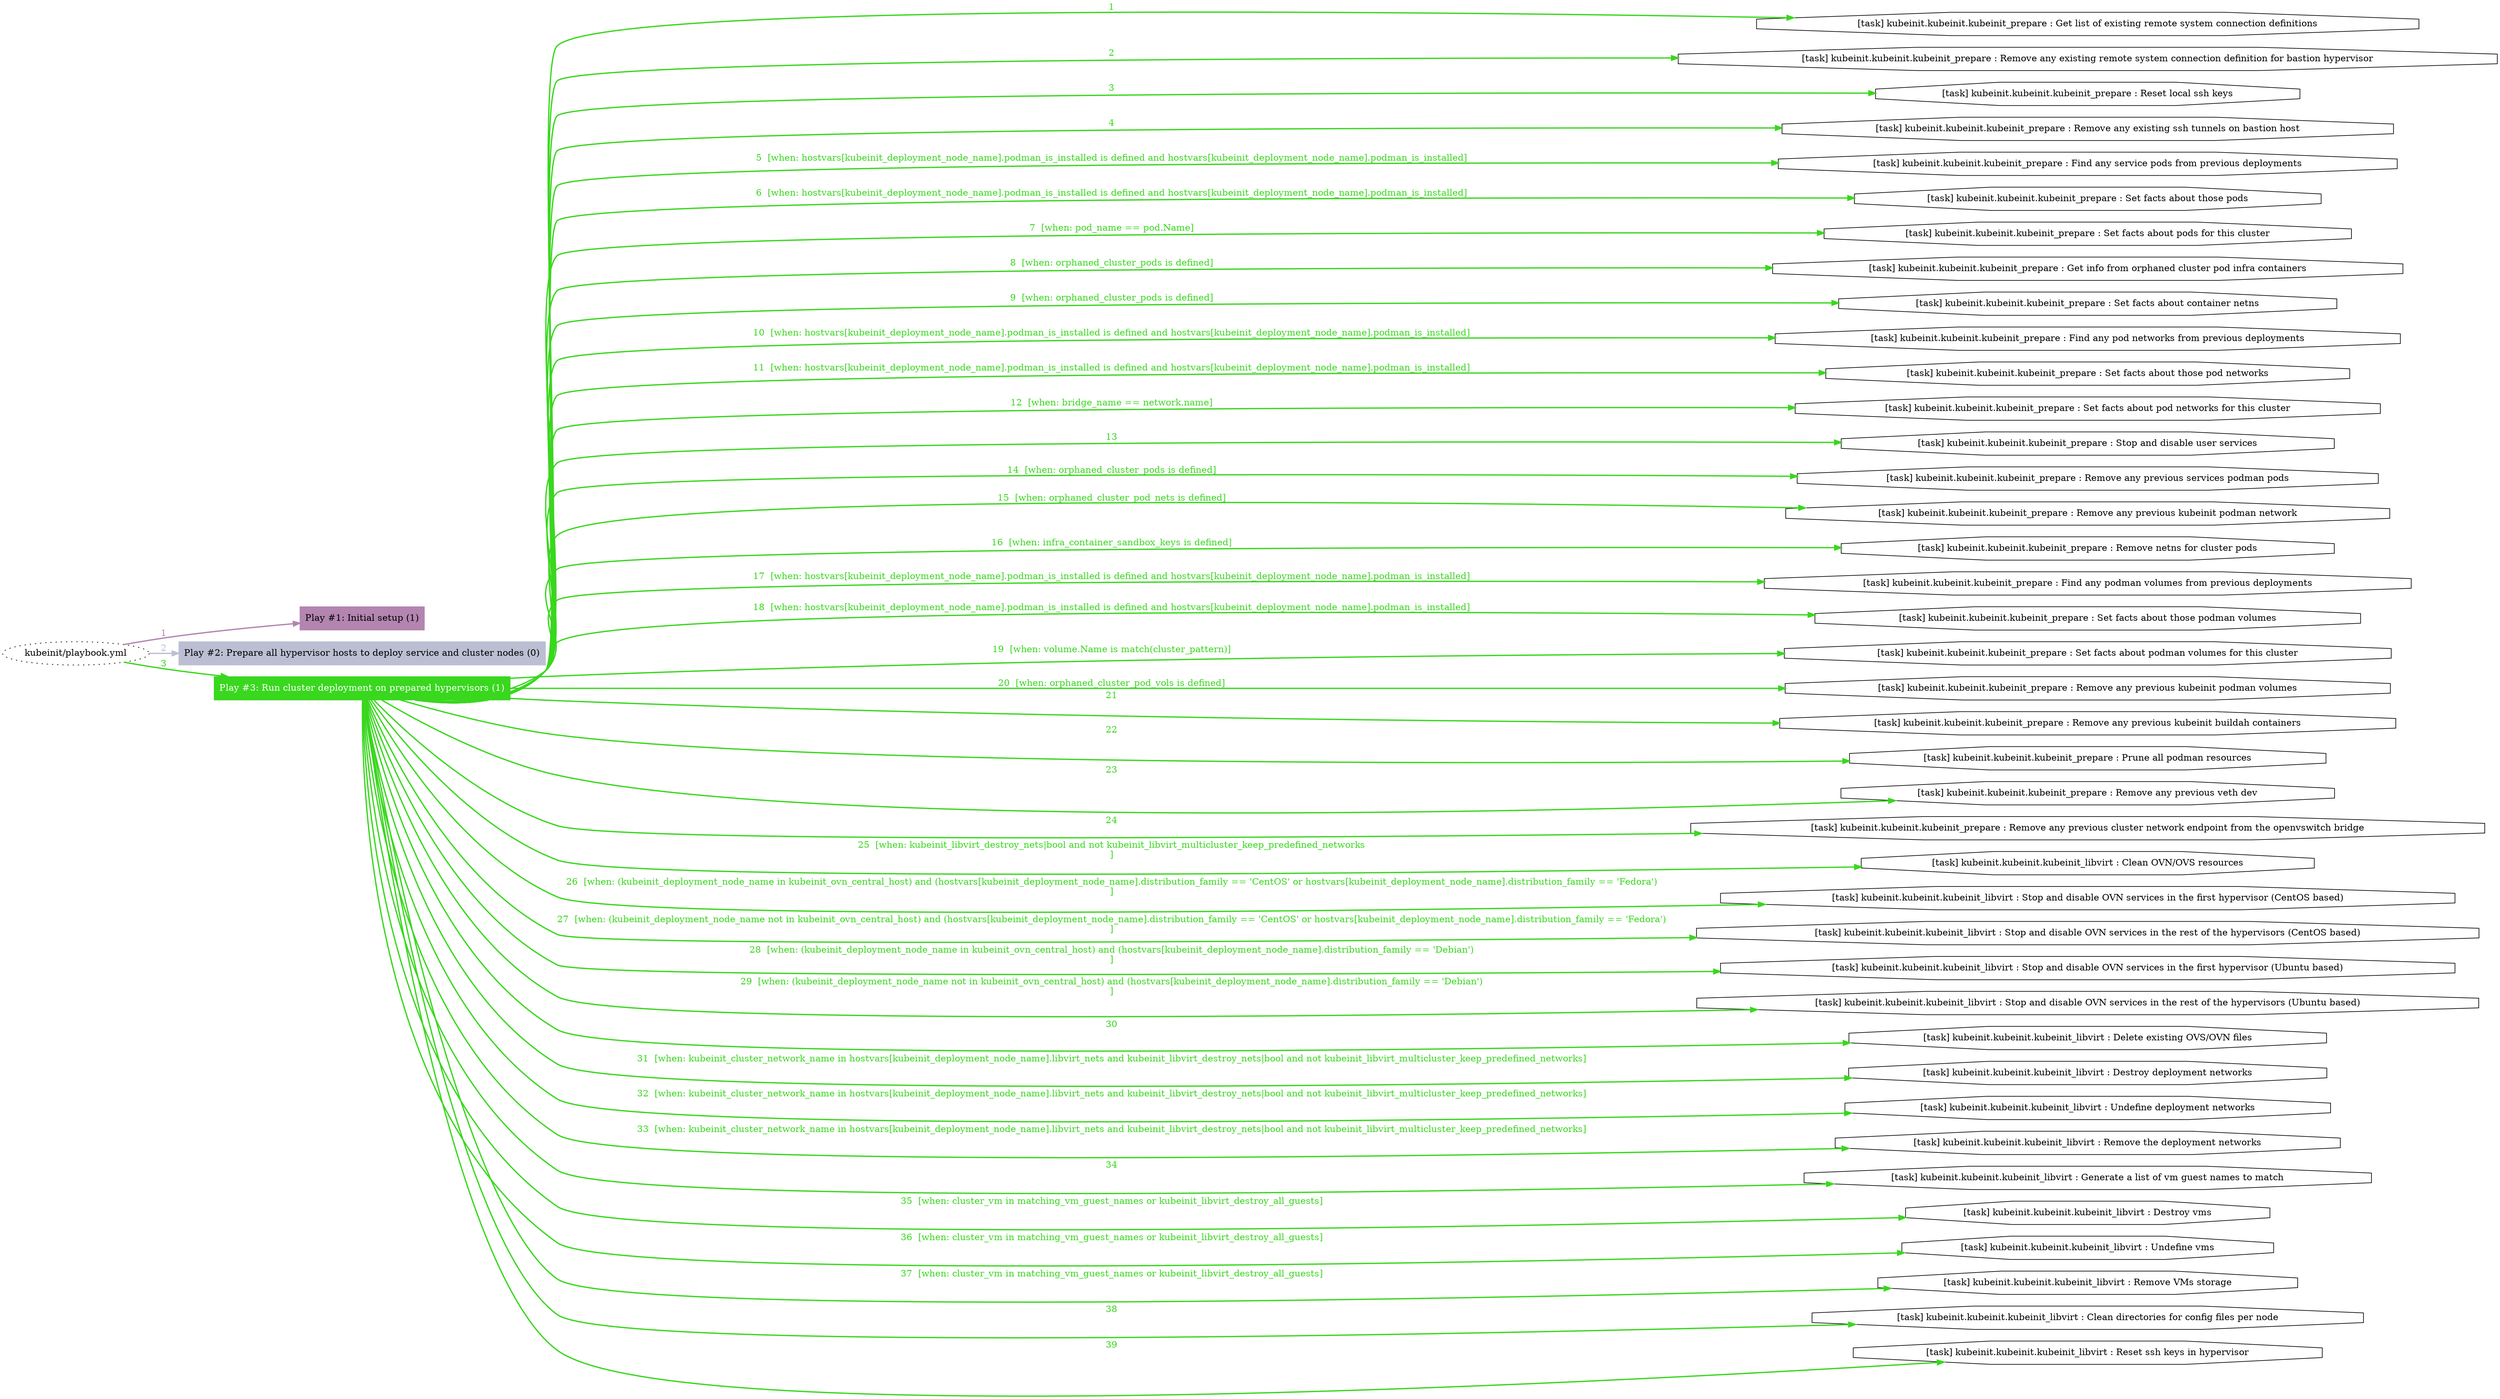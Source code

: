 digraph "kubeinit/playbook.yml "{
	graph [concentrate=true ordering=in rankdir=LR ratio=fill]
	edge [esep=5 sep=10]
	"kubeinit/playbook.yml" [id=root_node style=dotted]
	subgraph "Play #1: Initial setup (1) "{
		"Play #1: Initial setup (1)" [color="#b385b0" fontcolor="#000000" id="play_0a9fcd53-0b78-4fb2-b42f-f81e49683090" shape=box style=filled tooltip=localhost]
		"kubeinit/playbook.yml" -> "Play #1: Initial setup (1)" [label=1 color="#b385b0" fontcolor="#b385b0" id="edge_8933d969-f628-490d-a585-fcbf20e1b1d3" style=bold]
	}
	subgraph "Play #2: Prepare all hypervisor hosts to deploy service and cluster nodes (0) "{
		"Play #2: Prepare all hypervisor hosts to deploy service and cluster nodes (0)" [color="#bcbfd3" fontcolor="#000000" id="play_34b162d9-8ed7-4170-998c-35a13b152e2e" shape=box style=filled tooltip=""]
		"kubeinit/playbook.yml" -> "Play #2: Prepare all hypervisor hosts to deploy service and cluster nodes (0)" [label=2 color="#bcbfd3" fontcolor="#bcbfd3" id="edge_82880ac4-f23d-41b6-b639-e84d0cc5a7a7" style=bold]
	}
	subgraph "Play #3: Run cluster deployment on prepared hypervisors (1) "{
		"Play #3: Run cluster deployment on prepared hypervisors (1)" [color="#39d71e" fontcolor="#ffffff" id="play_52eb318f-2ea8-4347-b138-2a6c47a2ca1f" shape=box style=filled tooltip=localhost]
		"kubeinit/playbook.yml" -> "Play #3: Run cluster deployment on prepared hypervisors (1)" [label=3 color="#39d71e" fontcolor="#39d71e" id="edge_2128db08-bda2-4e53-a45a-31d7a2219bc1" style=bold]
		"task_8ba1a0fe-fac2-427d-8e77-89d1d79e720e" [label="[task] kubeinit.kubeinit.kubeinit_prepare : Get list of existing remote system connection definitions" id="task_8ba1a0fe-fac2-427d-8e77-89d1d79e720e" shape=octagon tooltip="[task] kubeinit.kubeinit.kubeinit_prepare : Get list of existing remote system connection definitions"]
		"Play #3: Run cluster deployment on prepared hypervisors (1)" -> "task_8ba1a0fe-fac2-427d-8e77-89d1d79e720e" [label=1 color="#39d71e" fontcolor="#39d71e" id="edge_2f352fb9-d067-4be6-84e1-c10cfc1accb3" style=bold]
		"task_3af9196e-dd7a-4da3-b6ec-be2c1ac976f0" [label="[task] kubeinit.kubeinit.kubeinit_prepare : Remove any existing remote system connection definition for bastion hypervisor" id="task_3af9196e-dd7a-4da3-b6ec-be2c1ac976f0" shape=octagon tooltip="[task] kubeinit.kubeinit.kubeinit_prepare : Remove any existing remote system connection definition for bastion hypervisor"]
		"Play #3: Run cluster deployment on prepared hypervisors (1)" -> "task_3af9196e-dd7a-4da3-b6ec-be2c1ac976f0" [label=2 color="#39d71e" fontcolor="#39d71e" id="edge_d3657831-006b-4b50-95b8-59b32591d1e7" style=bold]
		"task_c51f2ddc-0d9c-4853-98b6-9866ed4d819c" [label="[task] kubeinit.kubeinit.kubeinit_prepare : Reset local ssh keys" id="task_c51f2ddc-0d9c-4853-98b6-9866ed4d819c" shape=octagon tooltip="[task] kubeinit.kubeinit.kubeinit_prepare : Reset local ssh keys"]
		"Play #3: Run cluster deployment on prepared hypervisors (1)" -> "task_c51f2ddc-0d9c-4853-98b6-9866ed4d819c" [label=3 color="#39d71e" fontcolor="#39d71e" id="edge_dbcfc103-0910-47eb-9e57-6163840ddf33" style=bold]
		"task_ce5eb320-ba9e-4f6d-9834-25df526503a9" [label="[task] kubeinit.kubeinit.kubeinit_prepare : Remove any existing ssh tunnels on bastion host" id="task_ce5eb320-ba9e-4f6d-9834-25df526503a9" shape=octagon tooltip="[task] kubeinit.kubeinit.kubeinit_prepare : Remove any existing ssh tunnels on bastion host"]
		"Play #3: Run cluster deployment on prepared hypervisors (1)" -> "task_ce5eb320-ba9e-4f6d-9834-25df526503a9" [label=4 color="#39d71e" fontcolor="#39d71e" id="edge_ec4643da-dc8a-4a7e-ab37-46e078fde85c" style=bold]
		"task_baf6f4e6-2c05-4080-94f2-4d9399a6a3ca" [label="[task] kubeinit.kubeinit.kubeinit_prepare : Find any service pods from previous deployments" id="task_baf6f4e6-2c05-4080-94f2-4d9399a6a3ca" shape=octagon tooltip="[task] kubeinit.kubeinit.kubeinit_prepare : Find any service pods from previous deployments"]
		"Play #3: Run cluster deployment on prepared hypervisors (1)" -> "task_baf6f4e6-2c05-4080-94f2-4d9399a6a3ca" [label="5  [when: hostvars[kubeinit_deployment_node_name].podman_is_installed is defined and hostvars[kubeinit_deployment_node_name].podman_is_installed]" color="#39d71e" fontcolor="#39d71e" id="edge_0e60d850-d53f-4810-b378-ebeb9c0efcf2" style=bold]
		"task_3e385bc1-9f4f-4a40-86b1-55a50af85772" [label="[task] kubeinit.kubeinit.kubeinit_prepare : Set facts about those pods" id="task_3e385bc1-9f4f-4a40-86b1-55a50af85772" shape=octagon tooltip="[task] kubeinit.kubeinit.kubeinit_prepare : Set facts about those pods"]
		"Play #3: Run cluster deployment on prepared hypervisors (1)" -> "task_3e385bc1-9f4f-4a40-86b1-55a50af85772" [label="6  [when: hostvars[kubeinit_deployment_node_name].podman_is_installed is defined and hostvars[kubeinit_deployment_node_name].podman_is_installed]" color="#39d71e" fontcolor="#39d71e" id="edge_80c3bd53-3c9a-4db5-985e-d0bb0f630989" style=bold]
		"task_84a8ddb6-a542-449e-bbb7-b23741535f47" [label="[task] kubeinit.kubeinit.kubeinit_prepare : Set facts about pods for this cluster" id="task_84a8ddb6-a542-449e-bbb7-b23741535f47" shape=octagon tooltip="[task] kubeinit.kubeinit.kubeinit_prepare : Set facts about pods for this cluster"]
		"Play #3: Run cluster deployment on prepared hypervisors (1)" -> "task_84a8ddb6-a542-449e-bbb7-b23741535f47" [label="7  [when: pod_name == pod.Name]" color="#39d71e" fontcolor="#39d71e" id="edge_da4e3b9c-4ef5-4d01-a2fb-2dfe225fb6f5" style=bold]
		"task_8ba52981-7979-45c7-9c61-45c99de31fad" [label="[task] kubeinit.kubeinit.kubeinit_prepare : Get info from orphaned cluster pod infra containers" id="task_8ba52981-7979-45c7-9c61-45c99de31fad" shape=octagon tooltip="[task] kubeinit.kubeinit.kubeinit_prepare : Get info from orphaned cluster pod infra containers"]
		"Play #3: Run cluster deployment on prepared hypervisors (1)" -> "task_8ba52981-7979-45c7-9c61-45c99de31fad" [label="8  [when: orphaned_cluster_pods is defined]" color="#39d71e" fontcolor="#39d71e" id="edge_2564377f-6e38-47e0-abc0-1257a9f8f8e9" style=bold]
		"task_4b6c5596-bde4-4888-b0b7-ae1027d90e4d" [label="[task] kubeinit.kubeinit.kubeinit_prepare : Set facts about container netns" id="task_4b6c5596-bde4-4888-b0b7-ae1027d90e4d" shape=octagon tooltip="[task] kubeinit.kubeinit.kubeinit_prepare : Set facts about container netns"]
		"Play #3: Run cluster deployment on prepared hypervisors (1)" -> "task_4b6c5596-bde4-4888-b0b7-ae1027d90e4d" [label="9  [when: orphaned_cluster_pods is defined]" color="#39d71e" fontcolor="#39d71e" id="edge_273101f1-9213-4c67-927a-966c24ba30fb" style=bold]
		"task_9e1db963-c496-4021-99f0-8f876960517f" [label="[task] kubeinit.kubeinit.kubeinit_prepare : Find any pod networks from previous deployments" id="task_9e1db963-c496-4021-99f0-8f876960517f" shape=octagon tooltip="[task] kubeinit.kubeinit.kubeinit_prepare : Find any pod networks from previous deployments"]
		"Play #3: Run cluster deployment on prepared hypervisors (1)" -> "task_9e1db963-c496-4021-99f0-8f876960517f" [label="10  [when: hostvars[kubeinit_deployment_node_name].podman_is_installed is defined and hostvars[kubeinit_deployment_node_name].podman_is_installed]" color="#39d71e" fontcolor="#39d71e" id="edge_4ff7d07c-69f6-42b3-a6cf-2203371d9fe3" style=bold]
		"task_d682fd53-aa13-4dc6-93e9-fa3ba5a91f27" [label="[task] kubeinit.kubeinit.kubeinit_prepare : Set facts about those pod networks" id="task_d682fd53-aa13-4dc6-93e9-fa3ba5a91f27" shape=octagon tooltip="[task] kubeinit.kubeinit.kubeinit_prepare : Set facts about those pod networks"]
		"Play #3: Run cluster deployment on prepared hypervisors (1)" -> "task_d682fd53-aa13-4dc6-93e9-fa3ba5a91f27" [label="11  [when: hostvars[kubeinit_deployment_node_name].podman_is_installed is defined and hostvars[kubeinit_deployment_node_name].podman_is_installed]" color="#39d71e" fontcolor="#39d71e" id="edge_001e420c-71ab-4a37-bfd7-366f60a17399" style=bold]
		"task_a5594b7a-c765-46fe-9112-21da33a9d029" [label="[task] kubeinit.kubeinit.kubeinit_prepare : Set facts about pod networks for this cluster" id="task_a5594b7a-c765-46fe-9112-21da33a9d029" shape=octagon tooltip="[task] kubeinit.kubeinit.kubeinit_prepare : Set facts about pod networks for this cluster"]
		"Play #3: Run cluster deployment on prepared hypervisors (1)" -> "task_a5594b7a-c765-46fe-9112-21da33a9d029" [label="12  [when: bridge_name == network.name]" color="#39d71e" fontcolor="#39d71e" id="edge_7103416f-a6a3-4390-bf66-94ade89ae0b9" style=bold]
		"task_867f1a0e-1f37-4610-bea1-dc7dd1a8c88b" [label="[task] kubeinit.kubeinit.kubeinit_prepare : Stop and disable user services" id="task_867f1a0e-1f37-4610-bea1-dc7dd1a8c88b" shape=octagon tooltip="[task] kubeinit.kubeinit.kubeinit_prepare : Stop and disable user services"]
		"Play #3: Run cluster deployment on prepared hypervisors (1)" -> "task_867f1a0e-1f37-4610-bea1-dc7dd1a8c88b" [label=13 color="#39d71e" fontcolor="#39d71e" id="edge_f360b01b-a420-4237-ac23-70468d59e9b8" style=bold]
		"task_33ca195e-2d36-4f55-81e4-8ad6710cf68a" [label="[task] kubeinit.kubeinit.kubeinit_prepare : Remove any previous services podman pods" id="task_33ca195e-2d36-4f55-81e4-8ad6710cf68a" shape=octagon tooltip="[task] kubeinit.kubeinit.kubeinit_prepare : Remove any previous services podman pods"]
		"Play #3: Run cluster deployment on prepared hypervisors (1)" -> "task_33ca195e-2d36-4f55-81e4-8ad6710cf68a" [label="14  [when: orphaned_cluster_pods is defined]" color="#39d71e" fontcolor="#39d71e" id="edge_578cc820-8f39-489f-a93a-d1784b2d4150" style=bold]
		"task_48449440-0e79-4b34-a001-20c6e83f8bff" [label="[task] kubeinit.kubeinit.kubeinit_prepare : Remove any previous kubeinit podman network" id="task_48449440-0e79-4b34-a001-20c6e83f8bff" shape=octagon tooltip="[task] kubeinit.kubeinit.kubeinit_prepare : Remove any previous kubeinit podman network"]
		"Play #3: Run cluster deployment on prepared hypervisors (1)" -> "task_48449440-0e79-4b34-a001-20c6e83f8bff" [label="15  [when: orphaned_cluster_pod_nets is defined]" color="#39d71e" fontcolor="#39d71e" id="edge_5f53190f-2965-41fa-973c-89e29ccb335f" style=bold]
		"task_adbdb2ff-bbc3-4fb2-bf2a-3c96e6173d70" [label="[task] kubeinit.kubeinit.kubeinit_prepare : Remove netns for cluster pods" id="task_adbdb2ff-bbc3-4fb2-bf2a-3c96e6173d70" shape=octagon tooltip="[task] kubeinit.kubeinit.kubeinit_prepare : Remove netns for cluster pods"]
		"Play #3: Run cluster deployment on prepared hypervisors (1)" -> "task_adbdb2ff-bbc3-4fb2-bf2a-3c96e6173d70" [label="16  [when: infra_container_sandbox_keys is defined]" color="#39d71e" fontcolor="#39d71e" id="edge_f80943b4-9794-46c1-b374-4ce184db2255" style=bold]
		"task_66c64152-161b-45b6-9477-0a26cfe6b87c" [label="[task] kubeinit.kubeinit.kubeinit_prepare : Find any podman volumes from previous deployments" id="task_66c64152-161b-45b6-9477-0a26cfe6b87c" shape=octagon tooltip="[task] kubeinit.kubeinit.kubeinit_prepare : Find any podman volumes from previous deployments"]
		"Play #3: Run cluster deployment on prepared hypervisors (1)" -> "task_66c64152-161b-45b6-9477-0a26cfe6b87c" [label="17  [when: hostvars[kubeinit_deployment_node_name].podman_is_installed is defined and hostvars[kubeinit_deployment_node_name].podman_is_installed]" color="#39d71e" fontcolor="#39d71e" id="edge_35c22ab1-3417-4a67-a4fb-a4a5b1ec001b" style=bold]
		"task_a192c346-de7b-4a7e-a9f0-1565104a3827" [label="[task] kubeinit.kubeinit.kubeinit_prepare : Set facts about those podman volumes" id="task_a192c346-de7b-4a7e-a9f0-1565104a3827" shape=octagon tooltip="[task] kubeinit.kubeinit.kubeinit_prepare : Set facts about those podman volumes"]
		"Play #3: Run cluster deployment on prepared hypervisors (1)" -> "task_a192c346-de7b-4a7e-a9f0-1565104a3827" [label="18  [when: hostvars[kubeinit_deployment_node_name].podman_is_installed is defined and hostvars[kubeinit_deployment_node_name].podman_is_installed]" color="#39d71e" fontcolor="#39d71e" id="edge_7b9f4a5a-b4bf-4d9a-8416-e1f418d25b99" style=bold]
		"task_23dce1aa-9291-45bb-a802-f37238bae21c" [label="[task] kubeinit.kubeinit.kubeinit_prepare : Set facts about podman volumes for this cluster" id="task_23dce1aa-9291-45bb-a802-f37238bae21c" shape=octagon tooltip="[task] kubeinit.kubeinit.kubeinit_prepare : Set facts about podman volumes for this cluster"]
		"Play #3: Run cluster deployment on prepared hypervisors (1)" -> "task_23dce1aa-9291-45bb-a802-f37238bae21c" [label="19  [when: volume.Name is match(cluster_pattern)]" color="#39d71e" fontcolor="#39d71e" id="edge_93c085b1-02ca-4107-a351-b74f2402c8f7" style=bold]
		"task_c9579ed6-9a3e-4a52-a17f-a213f7309906" [label="[task] kubeinit.kubeinit.kubeinit_prepare : Remove any previous kubeinit podman volumes" id="task_c9579ed6-9a3e-4a52-a17f-a213f7309906" shape=octagon tooltip="[task] kubeinit.kubeinit.kubeinit_prepare : Remove any previous kubeinit podman volumes"]
		"Play #3: Run cluster deployment on prepared hypervisors (1)" -> "task_c9579ed6-9a3e-4a52-a17f-a213f7309906" [label="20  [when: orphaned_cluster_pod_vols is defined]" color="#39d71e" fontcolor="#39d71e" id="edge_d15865a3-2947-4867-831e-c7df00131b1f" style=bold]
		"task_dfdf5efe-6a2c-4374-9a37-2620119a7dc0" [label="[task] kubeinit.kubeinit.kubeinit_prepare : Remove any previous kubeinit buildah containers" id="task_dfdf5efe-6a2c-4374-9a37-2620119a7dc0" shape=octagon tooltip="[task] kubeinit.kubeinit.kubeinit_prepare : Remove any previous kubeinit buildah containers"]
		"Play #3: Run cluster deployment on prepared hypervisors (1)" -> "task_dfdf5efe-6a2c-4374-9a37-2620119a7dc0" [label=21 color="#39d71e" fontcolor="#39d71e" id="edge_609bf4ad-b434-499e-9b2b-263399d46b5a" style=bold]
		"task_cb95a1c6-c01c-49ab-9f49-f77d0e4252fe" [label="[task] kubeinit.kubeinit.kubeinit_prepare : Prune all podman resources" id="task_cb95a1c6-c01c-49ab-9f49-f77d0e4252fe" shape=octagon tooltip="[task] kubeinit.kubeinit.kubeinit_prepare : Prune all podman resources"]
		"Play #3: Run cluster deployment on prepared hypervisors (1)" -> "task_cb95a1c6-c01c-49ab-9f49-f77d0e4252fe" [label=22 color="#39d71e" fontcolor="#39d71e" id="edge_1d51cff8-568c-4ad7-9429-29f50cbdd2c6" style=bold]
		"task_e169ea77-2d3b-4a53-9bca-ffbeb5403086" [label="[task] kubeinit.kubeinit.kubeinit_prepare : Remove any previous veth dev" id="task_e169ea77-2d3b-4a53-9bca-ffbeb5403086" shape=octagon tooltip="[task] kubeinit.kubeinit.kubeinit_prepare : Remove any previous veth dev"]
		"Play #3: Run cluster deployment on prepared hypervisors (1)" -> "task_e169ea77-2d3b-4a53-9bca-ffbeb5403086" [label=23 color="#39d71e" fontcolor="#39d71e" id="edge_5a0ba084-ccc0-46cb-ab89-9da9fb62a9f8" style=bold]
		"task_4bdbd3a8-fa1d-45e7-8566-0c8e001f0758" [label="[task] kubeinit.kubeinit.kubeinit_prepare : Remove any previous cluster network endpoint from the openvswitch bridge" id="task_4bdbd3a8-fa1d-45e7-8566-0c8e001f0758" shape=octagon tooltip="[task] kubeinit.kubeinit.kubeinit_prepare : Remove any previous cluster network endpoint from the openvswitch bridge"]
		"Play #3: Run cluster deployment on prepared hypervisors (1)" -> "task_4bdbd3a8-fa1d-45e7-8566-0c8e001f0758" [label=24 color="#39d71e" fontcolor="#39d71e" id="edge_8229b07d-23cd-485b-b345-711f61b395a9" style=bold]
		"task_ae7cebdc-46cf-47cd-83c9-255b2d406573" [label="[task] kubeinit.kubeinit.kubeinit_libvirt : Clean OVN/OVS resources" id="task_ae7cebdc-46cf-47cd-83c9-255b2d406573" shape=octagon tooltip="[task] kubeinit.kubeinit.kubeinit_libvirt : Clean OVN/OVS resources"]
		"Play #3: Run cluster deployment on prepared hypervisors (1)" -> "task_ae7cebdc-46cf-47cd-83c9-255b2d406573" [label="25  [when: kubeinit_libvirt_destroy_nets|bool and not kubeinit_libvirt_multicluster_keep_predefined_networks
]" color="#39d71e" fontcolor="#39d71e" id="edge_57c5e4fc-2dc3-4028-913b-89ec2b4bb132" style=bold]
		"task_ec50543b-5b26-4575-8bc6-b9288f59d88a" [label="[task] kubeinit.kubeinit.kubeinit_libvirt : Stop and disable OVN services in the first hypervisor (CentOS based)" id="task_ec50543b-5b26-4575-8bc6-b9288f59d88a" shape=octagon tooltip="[task] kubeinit.kubeinit.kubeinit_libvirt : Stop and disable OVN services in the first hypervisor (CentOS based)"]
		"Play #3: Run cluster deployment on prepared hypervisors (1)" -> "task_ec50543b-5b26-4575-8bc6-b9288f59d88a" [label="26  [when: (kubeinit_deployment_node_name in kubeinit_ovn_central_host) and (hostvars[kubeinit_deployment_node_name].distribution_family == 'CentOS' or hostvars[kubeinit_deployment_node_name].distribution_family == 'Fedora')
]" color="#39d71e" fontcolor="#39d71e" id="edge_2e17e11f-4acb-4f9a-b1d7-f0c95a5391ae" style=bold]
		"task_bc05a02e-29e9-4dc3-aaa9-3b04b7f49c3c" [label="[task] kubeinit.kubeinit.kubeinit_libvirt : Stop and disable OVN services in the rest of the hypervisors (CentOS based)" id="task_bc05a02e-29e9-4dc3-aaa9-3b04b7f49c3c" shape=octagon tooltip="[task] kubeinit.kubeinit.kubeinit_libvirt : Stop and disable OVN services in the rest of the hypervisors (CentOS based)"]
		"Play #3: Run cluster deployment on prepared hypervisors (1)" -> "task_bc05a02e-29e9-4dc3-aaa9-3b04b7f49c3c" [label="27  [when: (kubeinit_deployment_node_name not in kubeinit_ovn_central_host) and (hostvars[kubeinit_deployment_node_name].distribution_family == 'CentOS' or hostvars[kubeinit_deployment_node_name].distribution_family == 'Fedora')
]" color="#39d71e" fontcolor="#39d71e" id="edge_2e4c0763-abeb-48f8-ad94-d9a17b035c79" style=bold]
		"task_f12f6f9d-1463-40db-b28d-568bfab63b7b" [label="[task] kubeinit.kubeinit.kubeinit_libvirt : Stop and disable OVN services in the first hypervisor (Ubuntu based)" id="task_f12f6f9d-1463-40db-b28d-568bfab63b7b" shape=octagon tooltip="[task] kubeinit.kubeinit.kubeinit_libvirt : Stop and disable OVN services in the first hypervisor (Ubuntu based)"]
		"Play #3: Run cluster deployment on prepared hypervisors (1)" -> "task_f12f6f9d-1463-40db-b28d-568bfab63b7b" [label="28  [when: (kubeinit_deployment_node_name in kubeinit_ovn_central_host) and (hostvars[kubeinit_deployment_node_name].distribution_family == 'Debian')
]" color="#39d71e" fontcolor="#39d71e" id="edge_151e701b-5d17-42f3-b0f6-e114280f876c" style=bold]
		"task_7e867c74-6a13-4079-b32e-c27e9457d0df" [label="[task] kubeinit.kubeinit.kubeinit_libvirt : Stop and disable OVN services in the rest of the hypervisors (Ubuntu based)" id="task_7e867c74-6a13-4079-b32e-c27e9457d0df" shape=octagon tooltip="[task] kubeinit.kubeinit.kubeinit_libvirt : Stop and disable OVN services in the rest of the hypervisors (Ubuntu based)"]
		"Play #3: Run cluster deployment on prepared hypervisors (1)" -> "task_7e867c74-6a13-4079-b32e-c27e9457d0df" [label="29  [when: (kubeinit_deployment_node_name not in kubeinit_ovn_central_host) and (hostvars[kubeinit_deployment_node_name].distribution_family == 'Debian')
]" color="#39d71e" fontcolor="#39d71e" id="edge_5a67c666-0e9f-432c-a267-eea8fdf8174f" style=bold]
		"task_2cd9ea65-baf5-4d7a-af05-8301c2aa2c76" [label="[task] kubeinit.kubeinit.kubeinit_libvirt : Delete existing OVS/OVN files" id="task_2cd9ea65-baf5-4d7a-af05-8301c2aa2c76" shape=octagon tooltip="[task] kubeinit.kubeinit.kubeinit_libvirt : Delete existing OVS/OVN files"]
		"Play #3: Run cluster deployment on prepared hypervisors (1)" -> "task_2cd9ea65-baf5-4d7a-af05-8301c2aa2c76" [label=30 color="#39d71e" fontcolor="#39d71e" id="edge_7935f40e-e9a2-4919-9033-67343e2c8379" style=bold]
		"task_72a8be3b-46a6-4b76-a498-00fecd6cb297" [label="[task] kubeinit.kubeinit.kubeinit_libvirt : Destroy deployment networks" id="task_72a8be3b-46a6-4b76-a498-00fecd6cb297" shape=octagon tooltip="[task] kubeinit.kubeinit.kubeinit_libvirt : Destroy deployment networks"]
		"Play #3: Run cluster deployment on prepared hypervisors (1)" -> "task_72a8be3b-46a6-4b76-a498-00fecd6cb297" [label="31  [when: kubeinit_cluster_network_name in hostvars[kubeinit_deployment_node_name].libvirt_nets and kubeinit_libvirt_destroy_nets|bool and not kubeinit_libvirt_multicluster_keep_predefined_networks]" color="#39d71e" fontcolor="#39d71e" id="edge_266e353e-dfad-4498-a50d-9e183121fe66" style=bold]
		"task_531dec96-04ca-47ab-ad62-e6dc923faac2" [label="[task] kubeinit.kubeinit.kubeinit_libvirt : Undefine deployment networks" id="task_531dec96-04ca-47ab-ad62-e6dc923faac2" shape=octagon tooltip="[task] kubeinit.kubeinit.kubeinit_libvirt : Undefine deployment networks"]
		"Play #3: Run cluster deployment on prepared hypervisors (1)" -> "task_531dec96-04ca-47ab-ad62-e6dc923faac2" [label="32  [when: kubeinit_cluster_network_name in hostvars[kubeinit_deployment_node_name].libvirt_nets and kubeinit_libvirt_destroy_nets|bool and not kubeinit_libvirt_multicluster_keep_predefined_networks]" color="#39d71e" fontcolor="#39d71e" id="edge_889e5560-ead4-47f4-a1d3-bd4ae45fdda8" style=bold]
		"task_d773078a-160e-4b6c-848a-3a568d0c5d85" [label="[task] kubeinit.kubeinit.kubeinit_libvirt : Remove the deployment networks" id="task_d773078a-160e-4b6c-848a-3a568d0c5d85" shape=octagon tooltip="[task] kubeinit.kubeinit.kubeinit_libvirt : Remove the deployment networks"]
		"Play #3: Run cluster deployment on prepared hypervisors (1)" -> "task_d773078a-160e-4b6c-848a-3a568d0c5d85" [label="33  [when: kubeinit_cluster_network_name in hostvars[kubeinit_deployment_node_name].libvirt_nets and kubeinit_libvirt_destroy_nets|bool and not kubeinit_libvirt_multicluster_keep_predefined_networks]" color="#39d71e" fontcolor="#39d71e" id="edge_5d219053-8946-47e4-8caf-4c7b1149472a" style=bold]
		"task_6226be56-330d-4156-aa0a-0926214ccab3" [label="[task] kubeinit.kubeinit.kubeinit_libvirt : Generate a list of vm guest names to match" id="task_6226be56-330d-4156-aa0a-0926214ccab3" shape=octagon tooltip="[task] kubeinit.kubeinit.kubeinit_libvirt : Generate a list of vm guest names to match"]
		"Play #3: Run cluster deployment on prepared hypervisors (1)" -> "task_6226be56-330d-4156-aa0a-0926214ccab3" [label=34 color="#39d71e" fontcolor="#39d71e" id="edge_1c90f017-03d9-47d2-9b19-f19a6678123e" style=bold]
		"task_cbb9e911-e44a-4ae6-b862-49c1e6266fe2" [label="[task] kubeinit.kubeinit.kubeinit_libvirt : Destroy vms" id="task_cbb9e911-e44a-4ae6-b862-49c1e6266fe2" shape=octagon tooltip="[task] kubeinit.kubeinit.kubeinit_libvirt : Destroy vms"]
		"Play #3: Run cluster deployment on prepared hypervisors (1)" -> "task_cbb9e911-e44a-4ae6-b862-49c1e6266fe2" [label="35  [when: cluster_vm in matching_vm_guest_names or kubeinit_libvirt_destroy_all_guests]" color="#39d71e" fontcolor="#39d71e" id="edge_7923caae-0ca0-44ca-986f-aec356ab31e3" style=bold]
		"task_83a4234b-90e7-4f1d-a5f1-c1bc66c9dca9" [label="[task] kubeinit.kubeinit.kubeinit_libvirt : Undefine vms" id="task_83a4234b-90e7-4f1d-a5f1-c1bc66c9dca9" shape=octagon tooltip="[task] kubeinit.kubeinit.kubeinit_libvirt : Undefine vms"]
		"Play #3: Run cluster deployment on prepared hypervisors (1)" -> "task_83a4234b-90e7-4f1d-a5f1-c1bc66c9dca9" [label="36  [when: cluster_vm in matching_vm_guest_names or kubeinit_libvirt_destroy_all_guests]" color="#39d71e" fontcolor="#39d71e" id="edge_b5094c35-44f2-47c2-ba8c-8836bb2c04f8" style=bold]
		"task_fa5a52fe-5617-4f88-af4b-79c68670daf9" [label="[task] kubeinit.kubeinit.kubeinit_libvirt : Remove VMs storage" id="task_fa5a52fe-5617-4f88-af4b-79c68670daf9" shape=octagon tooltip="[task] kubeinit.kubeinit.kubeinit_libvirt : Remove VMs storage"]
		"Play #3: Run cluster deployment on prepared hypervisors (1)" -> "task_fa5a52fe-5617-4f88-af4b-79c68670daf9" [label="37  [when: cluster_vm in matching_vm_guest_names or kubeinit_libvirt_destroy_all_guests]" color="#39d71e" fontcolor="#39d71e" id="edge_f582dae1-7e3e-406e-9b26-fa9c3d17f0e6" style=bold]
		"task_c74a4a77-0928-46e0-9e74-8eb05934afc0" [label="[task] kubeinit.kubeinit.kubeinit_libvirt : Clean directories for config files per node" id="task_c74a4a77-0928-46e0-9e74-8eb05934afc0" shape=octagon tooltip="[task] kubeinit.kubeinit.kubeinit_libvirt : Clean directories for config files per node"]
		"Play #3: Run cluster deployment on prepared hypervisors (1)" -> "task_c74a4a77-0928-46e0-9e74-8eb05934afc0" [label=38 color="#39d71e" fontcolor="#39d71e" id="edge_273bc6d6-425e-4e44-8608-a8cc213049ab" style=bold]
		"task_4db91c82-39aa-40a1-aaa7-772839d45c4b" [label="[task] kubeinit.kubeinit.kubeinit_libvirt : Reset ssh keys in hypervisor" id="task_4db91c82-39aa-40a1-aaa7-772839d45c4b" shape=octagon tooltip="[task] kubeinit.kubeinit.kubeinit_libvirt : Reset ssh keys in hypervisor"]
		"Play #3: Run cluster deployment on prepared hypervisors (1)" -> "task_4db91c82-39aa-40a1-aaa7-772839d45c4b" [label=39 color="#39d71e" fontcolor="#39d71e" id="edge_b79f26d0-d225-4cc6-9394-92b352134774" style=bold]
	}
}
